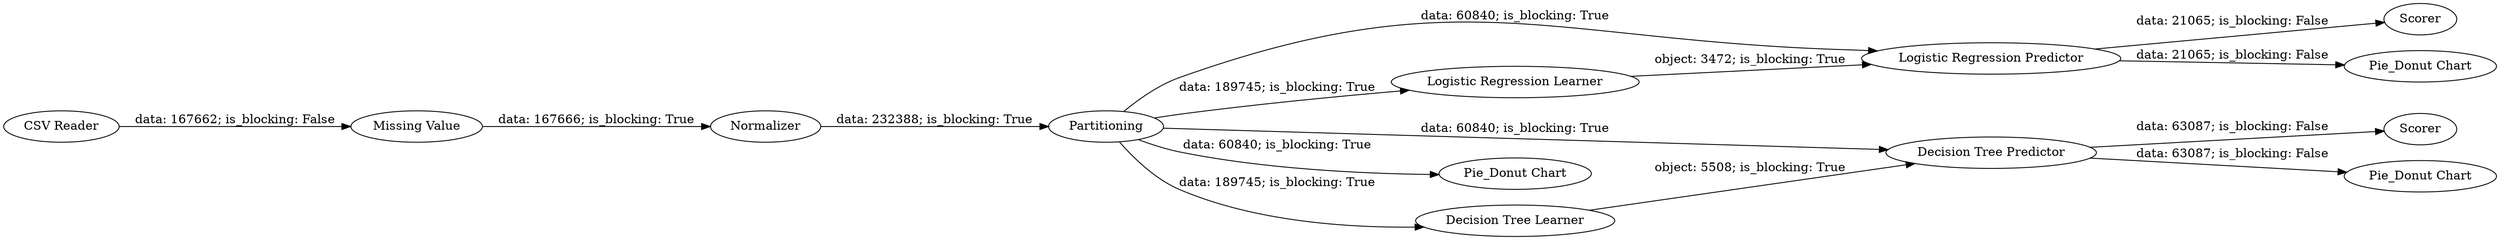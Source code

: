 digraph {
	"5758460629692669537_2" [label=Partitioning]
	"5758460629692669537_10" [label="Logistic Regression Predictor"]
	"5758460629692669537_9" [label="Logistic Regression Learner"]
	"5758460629692669537_4" [label="Decision Tree Predictor"]
	"5758460629692669537_18" [label=Normalizer]
	"5758460629692669537_7" [label=Scorer]
	"5758460629692669537_1" [label="CSV Reader"]
	"5758460629692669537_20" [label="Missing Value"]
	"5758460629692669537_19" [label="Pie_Donut Chart"]
	"5758460629692669537_13" [label="Pie_Donut Chart"]
	"5758460629692669537_3" [label="Decision Tree Learner"]
	"5758460629692669537_11" [label=Scorer]
	"5758460629692669537_15" [label="Pie_Donut Chart"]
	"5758460629692669537_10" -> "5758460629692669537_11" [label="data: 21065; is_blocking: False"]
	"5758460629692669537_3" -> "5758460629692669537_4" [label="object: 5508; is_blocking: True"]
	"5758460629692669537_1" -> "5758460629692669537_20" [label="data: 167662; is_blocking: False"]
	"5758460629692669537_10" -> "5758460629692669537_15" [label="data: 21065; is_blocking: False"]
	"5758460629692669537_2" -> "5758460629692669537_3" [label="data: 189745; is_blocking: True"]
	"5758460629692669537_20" -> "5758460629692669537_18" [label="data: 167666; is_blocking: True"]
	"5758460629692669537_18" -> "5758460629692669537_2" [label="data: 232388; is_blocking: True"]
	"5758460629692669537_2" -> "5758460629692669537_9" [label="data: 189745; is_blocking: True"]
	"5758460629692669537_4" -> "5758460629692669537_7" [label="data: 63087; is_blocking: False"]
	"5758460629692669537_2" -> "5758460629692669537_19" [label="data: 60840; is_blocking: True"]
	"5758460629692669537_9" -> "5758460629692669537_10" [label="object: 3472; is_blocking: True"]
	"5758460629692669537_2" -> "5758460629692669537_4" [label="data: 60840; is_blocking: True"]
	"5758460629692669537_4" -> "5758460629692669537_13" [label="data: 63087; is_blocking: False"]
	"5758460629692669537_2" -> "5758460629692669537_10" [label="data: 60840; is_blocking: True"]
	rankdir=LR
}
